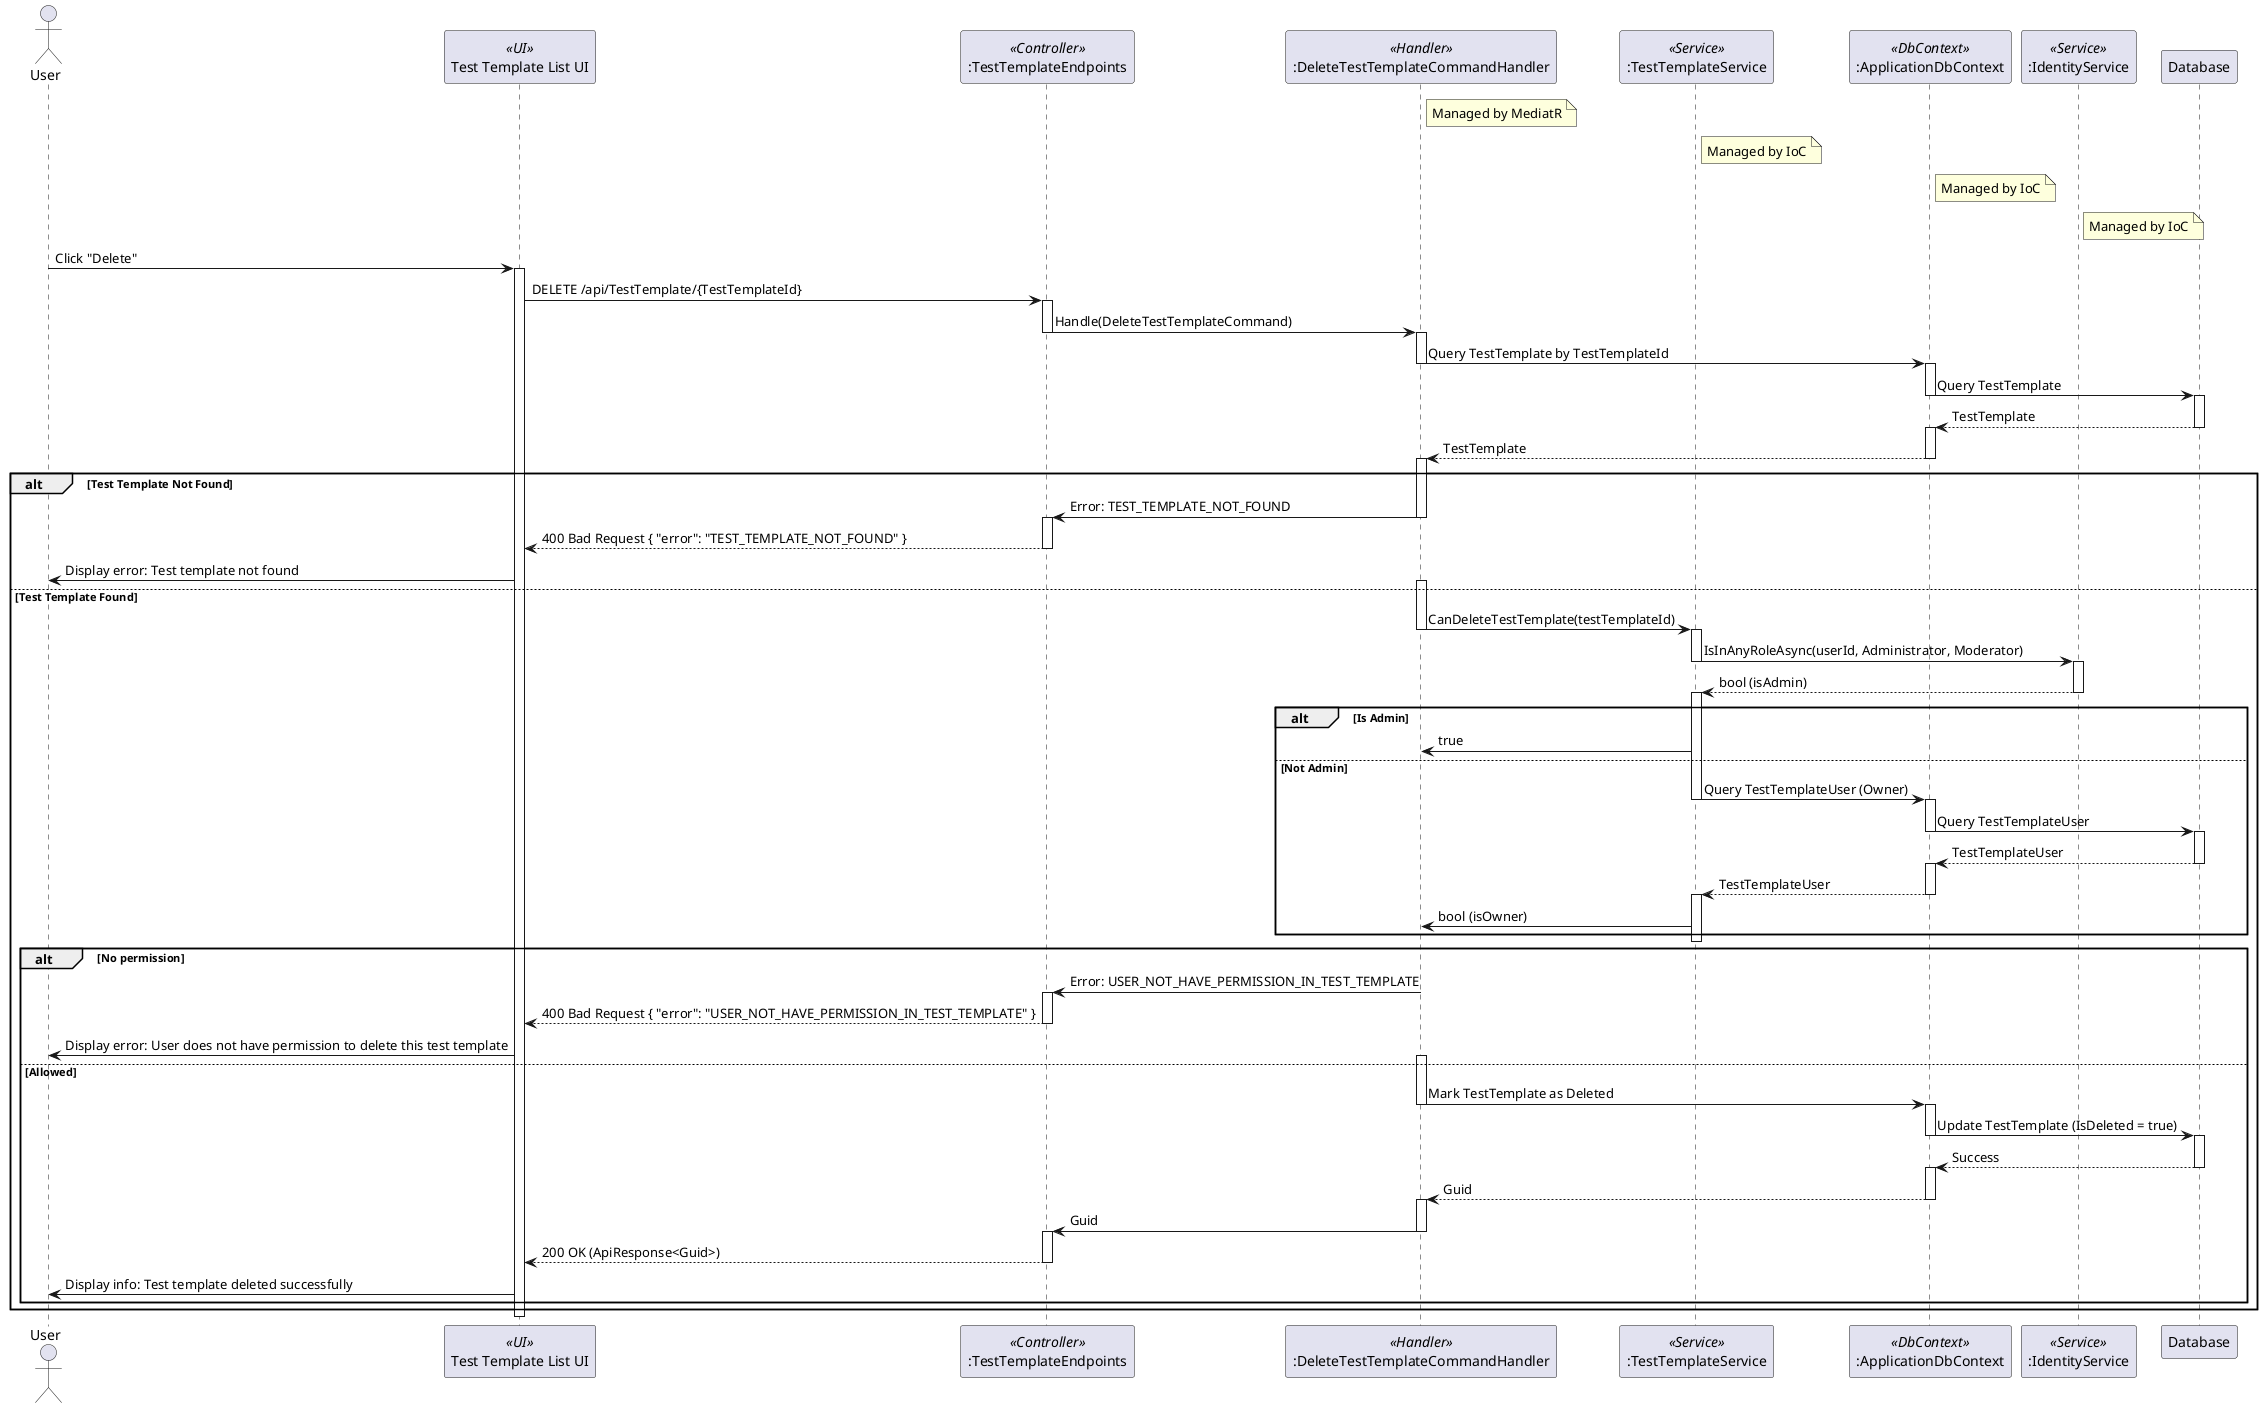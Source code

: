 @startuml
actor User
participant "Test Template List UI" as UI <<UI>>
participant ":TestTemplateEndpoints" as TestTemplateEndpoints <<Controller>>
participant ":DeleteTestTemplateCommandHandler" as DeleteTestTemplateCommandHandler <<Handler>>
participant ":TestTemplateService" as TestTemplateService <<Service>>
participant ":ApplicationDbContext" as ApplicationDbContext <<DbContext>>
participant ":IdentityService" as IdentityService <<Service>>
participant Database

note right of DeleteTestTemplateCommandHandler
  Managed by MediatR
end note

note right of TestTemplateService
  Managed by IoC
end note

note right of ApplicationDbContext
  Managed by IoC
end note

note right of IdentityService
  Managed by IoC
end note

User -> UI : Click "Delete"
activate UI
UI -> TestTemplateEndpoints : DELETE /api/TestTemplate/{TestTemplateId}
activate TestTemplateEndpoints
TestTemplateEndpoints -> DeleteTestTemplateCommandHandler : Handle(DeleteTestTemplateCommand)
deactivate TestTemplateEndpoints
activate DeleteTestTemplateCommandHandler
DeleteTestTemplateCommandHandler -> ApplicationDbContext : Query TestTemplate by TestTemplateId
deactivate DeleteTestTemplateCommandHandler
activate ApplicationDbContext
ApplicationDbContext -> Database : Query TestTemplate
deactivate ApplicationDbContext
activate Database
Database --> ApplicationDbContext : TestTemplate
deactivate Database
activate ApplicationDbContext
ApplicationDbContext --> DeleteTestTemplateCommandHandler : TestTemplate
deactivate ApplicationDbContext
activate DeleteTestTemplateCommandHandler
alt Test Template Not Found
    DeleteTestTemplateCommandHandler -> TestTemplateEndpoints : Error: TEST_TEMPLATE_NOT_FOUND
    deactivate DeleteTestTemplateCommandHandler
    activate TestTemplateEndpoints
    TestTemplateEndpoints --> UI : 400 Bad Request { "error": "TEST_TEMPLATE_NOT_FOUND" }
    deactivate TestTemplateEndpoints
    UI -> User : Display error: Test template not found
else Test Template Found
    activate DeleteTestTemplateCommandHandler
    DeleteTestTemplateCommandHandler -> TestTemplateService : CanDeleteTestTemplate(testTemplateId)
    deactivate DeleteTestTemplateCommandHandler
    activate TestTemplateService
    TestTemplateService -> IdentityService : IsInAnyRoleAsync(userId, Administrator, Moderator)
    deactivate TestTemplateService
    activate IdentityService
    IdentityService --> TestTemplateService : bool (isAdmin)
    deactivate IdentityService
    activate TestTemplateService
    alt Is Admin
        TestTemplateService -> DeleteTestTemplateCommandHandler : true
    else Not Admin
        TestTemplateService -> ApplicationDbContext : Query TestTemplateUser (Owner)
        deactivate TestTemplateService
        activate ApplicationDbContext
        ApplicationDbContext -> Database : Query TestTemplateUser
        deactivate ApplicationDbContext
        activate Database
        Database --> ApplicationDbContext : TestTemplateUser
        deactivate Database
        activate ApplicationDbContext
        ApplicationDbContext --> TestTemplateService : TestTemplateUser
        deactivate ApplicationDbContext
        activate TestTemplateService
        TestTemplateService -> DeleteTestTemplateCommandHandler : bool (isOwner)
    end
    deactivate TestTemplateService
    activate DeleteTestTemplateCommandHandler
    alt No permission
        DeleteTestTemplateCommandHandler -> TestTemplateEndpoints : Error: USER_NOT_HAVE_PERMISSION_IN_TEST_TEMPLATE
        deactivate DeleteTestTemplateCommandHandler
        activate TestTemplateEndpoints
        TestTemplateEndpoints --> UI : 400 Bad Request { "error": "USER_NOT_HAVE_PERMISSION_IN_TEST_TEMPLATE" }
        deactivate TestTemplateEndpoints
        UI -> User : Display error: User does not have permission to delete this test template
    else Allowed
        activate DeleteTestTemplateCommandHandler
        DeleteTestTemplateCommandHandler -> ApplicationDbContext : Mark TestTemplate as Deleted
        deactivate DeleteTestTemplateCommandHandler
        activate ApplicationDbContext
        ApplicationDbContext -> Database : Update TestTemplate (IsDeleted = true)
        deactivate ApplicationDbContext
        activate Database
        Database --> ApplicationDbContext : Success
        deactivate Database
        activate ApplicationDbContext
        ApplicationDbContext --> DeleteTestTemplateCommandHandler : Guid
        deactivate ApplicationDbContext
        activate DeleteTestTemplateCommandHandler
        DeleteTestTemplateCommandHandler -> TestTemplateEndpoints : Guid
        deactivate DeleteTestTemplateCommandHandler
        activate TestTemplateEndpoints
        TestTemplateEndpoints --> UI : 200 OK (ApiResponse<Guid>)
        deactivate TestTemplateEndpoints
        UI -> User : Display info: Test template deleted successfully
    end
end
deactivate UI

@enduml
